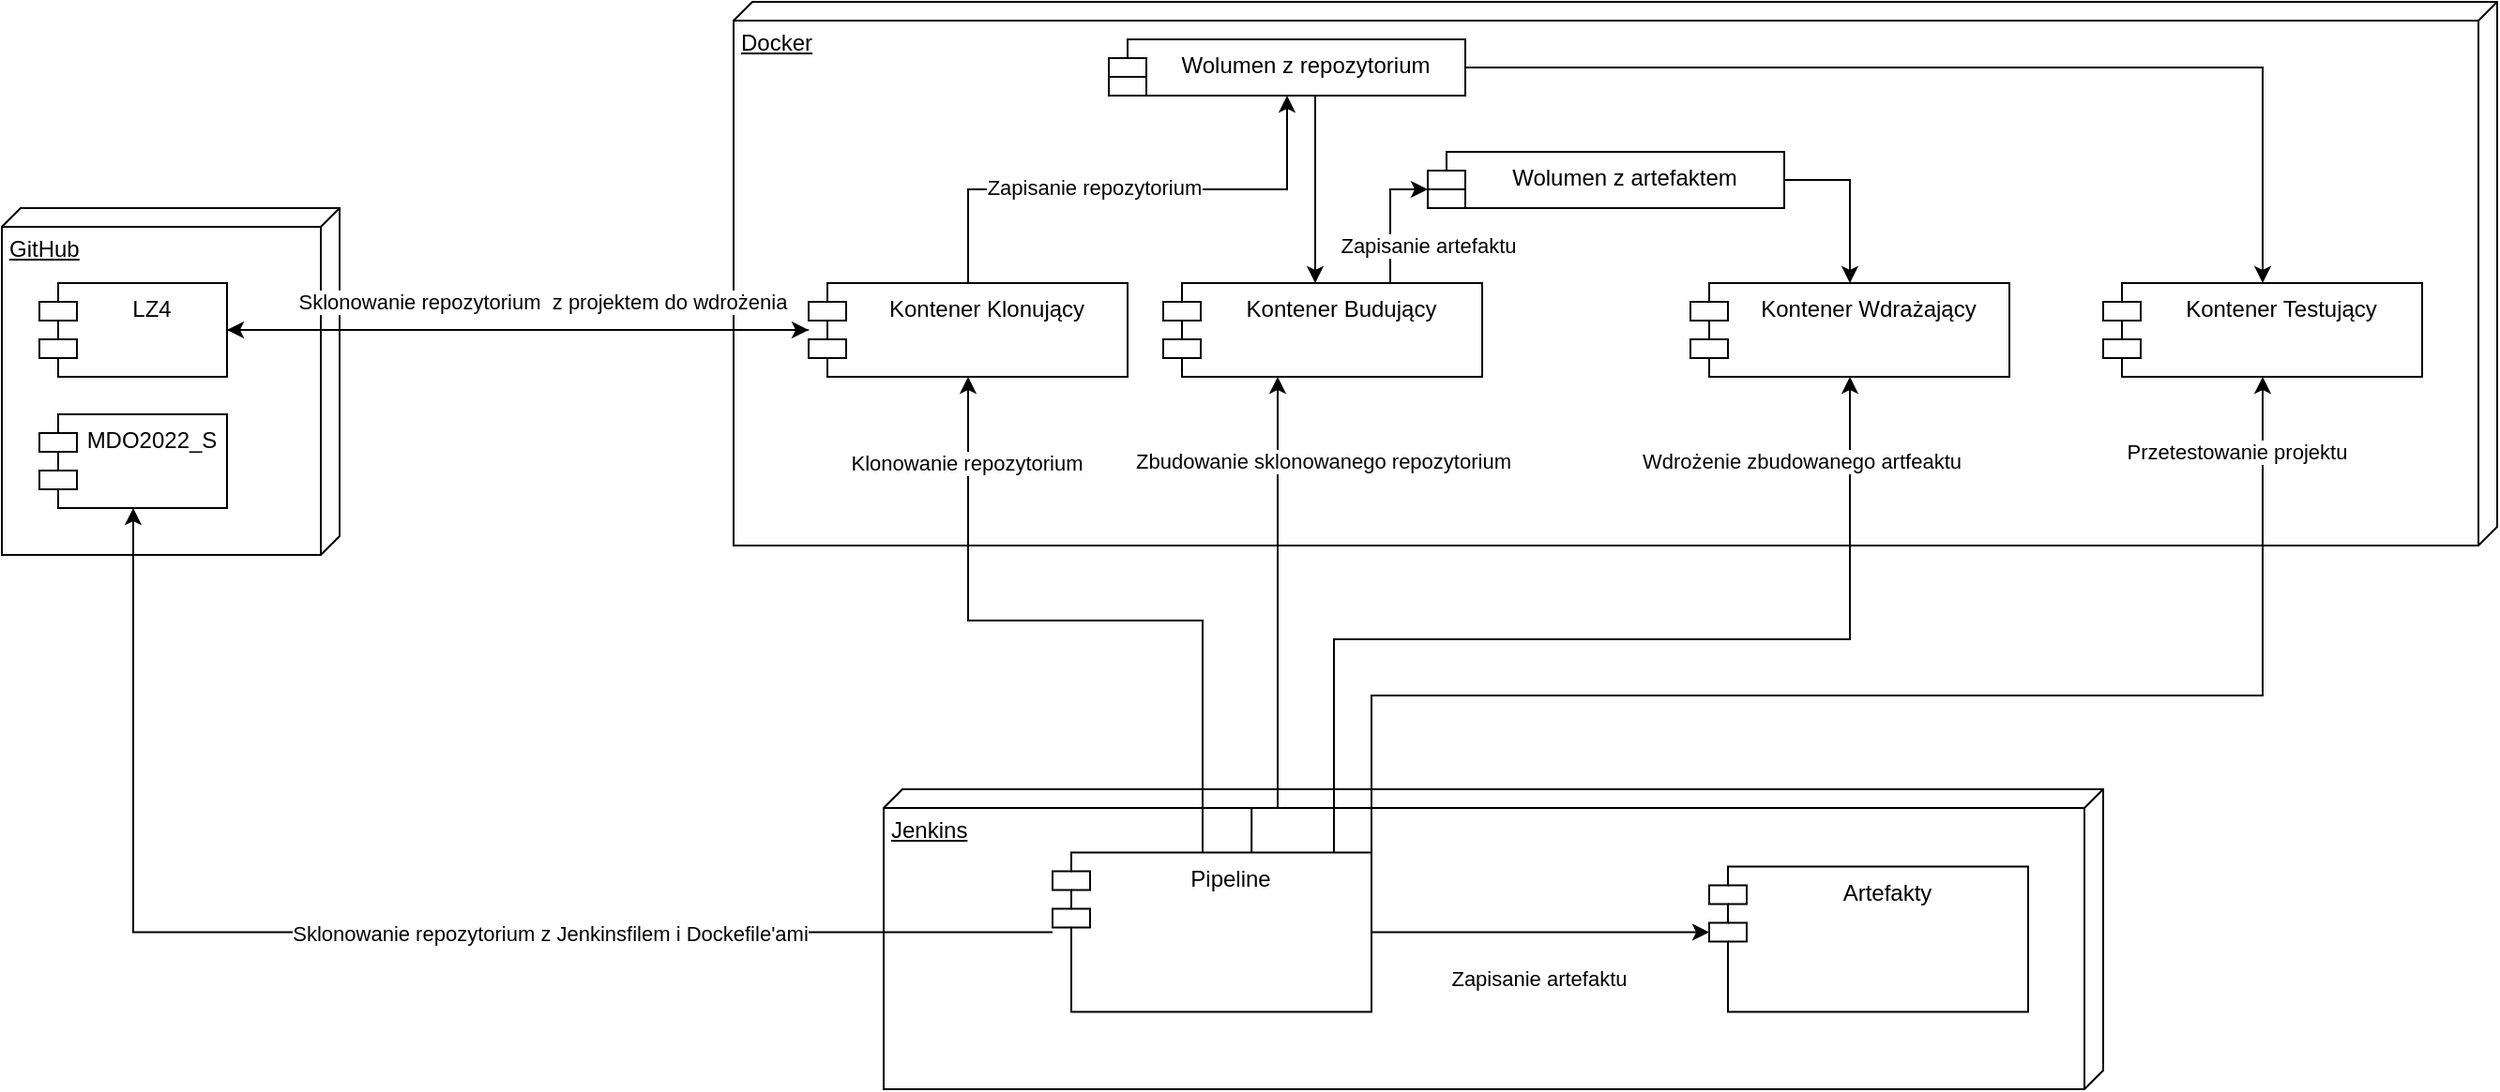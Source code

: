 <mxfile version="17.1.4" type="device"><diagram id="JdCU9DMWiqAgp52hcnjq" name="Page-1"><mxGraphModel dx="2836" dy="2332" grid="1" gridSize="10" guides="1" tooltips="1" connect="1" arrows="1" fold="1" page="1" pageScale="1" pageWidth="827" pageHeight="1169" math="0" shadow="0"><root><mxCell id="0"/><mxCell id="1" parent="0"/><mxCell id="19H4E20o4Ic2Ws80Qurs-1" value="Jenkins" style="verticalAlign=top;align=left;spacingTop=8;spacingLeft=2;spacingRight=12;shape=cube;size=10;direction=south;fontStyle=4;html=1;" vertex="1" parent="1"><mxGeometry x="360" y="330" width="650" height="160" as="geometry"/></mxCell><mxCell id="19H4E20o4Ic2Ws80Qurs-4" value="GitHub" style="verticalAlign=top;align=left;spacingTop=8;spacingLeft=2;spacingRight=12;shape=cube;size=10;direction=south;fontStyle=4;html=1;" vertex="1" parent="1"><mxGeometry x="-110" y="20" width="180" height="185" as="geometry"/></mxCell><mxCell id="19H4E20o4Ic2Ws80Qurs-5" value="Docker" style="verticalAlign=top;align=left;spacingTop=8;spacingLeft=2;spacingRight=12;shape=cube;size=10;direction=south;fontStyle=4;html=1;" vertex="1" parent="1"><mxGeometry x="280" y="-90" width="940" height="290" as="geometry"/></mxCell><mxCell id="19H4E20o4Ic2Ws80Qurs-13" style="edgeStyle=orthogonalEdgeStyle;rounded=0;orthogonalLoop=1;jettySize=auto;html=1;" edge="1" parent="1" source="19H4E20o4Ic2Ws80Qurs-6" target="19H4E20o4Ic2Ws80Qurs-12"><mxGeometry relative="1" as="geometry"><Array as="points"><mxPoint x="760" y="406"/><mxPoint x="760" y="406"/></Array></mxGeometry></mxCell><mxCell id="19H4E20o4Ic2Ws80Qurs-14" value="Zapisanie artefaktu" style="edgeLabel;html=1;align=center;verticalAlign=middle;resizable=0;points=[];" vertex="1" connectable="0" parent="19H4E20o4Ic2Ws80Qurs-13"><mxGeometry x="-0.228" y="-1" relative="1" as="geometry"><mxPoint x="19" y="23" as="offset"/></mxGeometry></mxCell><mxCell id="19H4E20o4Ic2Ws80Qurs-15" style="edgeStyle=orthogonalEdgeStyle;rounded=0;orthogonalLoop=1;jettySize=auto;html=1;" edge="1" parent="1" source="19H4E20o4Ic2Ws80Qurs-6" target="19H4E20o4Ic2Ws80Qurs-7"><mxGeometry relative="1" as="geometry"><Array as="points"><mxPoint x="530" y="240"/><mxPoint x="405" y="240"/></Array></mxGeometry></mxCell><mxCell id="19H4E20o4Ic2Ws80Qurs-19" value="Klonowanie repozytorium" style="edgeLabel;html=1;align=center;verticalAlign=middle;resizable=0;points=[];" vertex="1" connectable="0" parent="19H4E20o4Ic2Ws80Qurs-15"><mxGeometry x="0.758" y="1" relative="1" as="geometry"><mxPoint as="offset"/></mxGeometry></mxCell><mxCell id="19H4E20o4Ic2Ws80Qurs-16" style="edgeStyle=orthogonalEdgeStyle;rounded=0;orthogonalLoop=1;jettySize=auto;html=1;exitX=0.624;exitY=0;exitDx=0;exitDy=0;exitPerimeter=0;" edge="1" parent="1" source="19H4E20o4Ic2Ws80Qurs-6" target="19H4E20o4Ic2Ws80Qurs-9"><mxGeometry relative="1" as="geometry"><Array as="points"><mxPoint x="570" y="340"/></Array></mxGeometry></mxCell><mxCell id="19H4E20o4Ic2Ws80Qurs-28" value="Zbudowanie sklonowanego repozytorium" style="edgeLabel;html=1;align=center;verticalAlign=middle;resizable=0;points=[];" vertex="1" connectable="0" parent="19H4E20o4Ic2Ws80Qurs-16"><mxGeometry x="0.701" y="2" relative="1" as="geometry"><mxPoint x="26" y="5" as="offset"/></mxGeometry></mxCell><mxCell id="19H4E20o4Ic2Ws80Qurs-17" style="edgeStyle=orthogonalEdgeStyle;rounded=0;orthogonalLoop=1;jettySize=auto;html=1;" edge="1" parent="1" source="19H4E20o4Ic2Ws80Qurs-6" target="19H4E20o4Ic2Ws80Qurs-11"><mxGeometry relative="1" as="geometry"><Array as="points"><mxPoint x="620" y="280"/><mxPoint x="1095" y="280"/></Array></mxGeometry></mxCell><mxCell id="19H4E20o4Ic2Ws80Qurs-37" value="Przetestowanie projektu" style="edgeLabel;html=1;align=center;verticalAlign=middle;resizable=0;points=[];" vertex="1" connectable="0" parent="19H4E20o4Ic2Ws80Qurs-17"><mxGeometry x="-0.224" y="3" relative="1" as="geometry"><mxPoint x="261" y="-127" as="offset"/></mxGeometry></mxCell><mxCell id="19H4E20o4Ic2Ws80Qurs-18" style="edgeStyle=orthogonalEdgeStyle;rounded=0;orthogonalLoop=1;jettySize=auto;html=1;" edge="1" parent="1" source="19H4E20o4Ic2Ws80Qurs-6" target="19H4E20o4Ic2Ws80Qurs-10"><mxGeometry relative="1" as="geometry"><Array as="points"><mxPoint x="600" y="250"/><mxPoint x="875" y="250"/></Array></mxGeometry></mxCell><mxCell id="19H4E20o4Ic2Ws80Qurs-36" value="Wdrożenie zbudowanego artfeaktu" style="edgeLabel;html=1;align=center;verticalAlign=middle;resizable=0;points=[];" vertex="1" connectable="0" parent="19H4E20o4Ic2Ws80Qurs-18"><mxGeometry x="0.006" y="2" relative="1" as="geometry"><mxPoint x="96" y="-93" as="offset"/></mxGeometry></mxCell><mxCell id="19H4E20o4Ic2Ws80Qurs-22" style="edgeStyle=orthogonalEdgeStyle;rounded=0;orthogonalLoop=1;jettySize=auto;html=1;" edge="1" parent="1" source="19H4E20o4Ic2Ws80Qurs-6" target="19H4E20o4Ic2Ws80Qurs-24"><mxGeometry relative="1" as="geometry"/></mxCell><mxCell id="19H4E20o4Ic2Ws80Qurs-23" value="Sklonowanie repozytorium z Jenkinsfilem i Dockefile'ami" style="edgeLabel;html=1;align=center;verticalAlign=middle;resizable=0;points=[];" vertex="1" connectable="0" parent="19H4E20o4Ic2Ws80Qurs-22"><mxGeometry x="-0.066" y="4" relative="1" as="geometry"><mxPoint x="66" y="-4" as="offset"/></mxGeometry></mxCell><mxCell id="19H4E20o4Ic2Ws80Qurs-6" value="Pipeline" style="shape=module;align=left;spacingLeft=20;align=center;verticalAlign=top;" vertex="1" parent="1"><mxGeometry x="450" y="363.75" width="170" height="85" as="geometry"/></mxCell><mxCell id="19H4E20o4Ic2Ws80Qurs-26" style="edgeStyle=orthogonalEdgeStyle;rounded=0;orthogonalLoop=1;jettySize=auto;html=1;" edge="1" parent="1" source="19H4E20o4Ic2Ws80Qurs-7" target="19H4E20o4Ic2Ws80Qurs-25"><mxGeometry relative="1" as="geometry"/></mxCell><mxCell id="19H4E20o4Ic2Ws80Qurs-27" value="Sklonowanie repozytorium&amp;nbsp; z projektem do wdrożenia" style="edgeLabel;html=1;align=center;verticalAlign=middle;resizable=0;points=[];" vertex="1" connectable="0" parent="19H4E20o4Ic2Ws80Qurs-26"><mxGeometry x="0.095" y="-4" relative="1" as="geometry"><mxPoint x="27" y="-11" as="offset"/></mxGeometry></mxCell><mxCell id="19H4E20o4Ic2Ws80Qurs-32" style="edgeStyle=orthogonalEdgeStyle;rounded=0;orthogonalLoop=1;jettySize=auto;html=1;" edge="1" parent="1" source="19H4E20o4Ic2Ws80Qurs-7" target="19H4E20o4Ic2Ws80Qurs-29"><mxGeometry relative="1" as="geometry"/></mxCell><mxCell id="19H4E20o4Ic2Ws80Qurs-33" value="Zapisanie repozytorium" style="edgeLabel;html=1;align=center;verticalAlign=middle;resizable=0;points=[];" vertex="1" connectable="0" parent="19H4E20o4Ic2Ws80Qurs-32"><mxGeometry x="-0.146" y="1" relative="1" as="geometry"><mxPoint x="1" as="offset"/></mxGeometry></mxCell><mxCell id="19H4E20o4Ic2Ws80Qurs-7" value="Kontener Klonujący" style="shape=module;align=left;spacingLeft=20;align=center;verticalAlign=top;" vertex="1" parent="1"><mxGeometry x="320" y="60" width="170" height="50" as="geometry"/></mxCell><mxCell id="19H4E20o4Ic2Ws80Qurs-38" style="edgeStyle=orthogonalEdgeStyle;rounded=0;orthogonalLoop=1;jettySize=auto;html=1;" edge="1" parent="1" source="19H4E20o4Ic2Ws80Qurs-9" target="19H4E20o4Ic2Ws80Qurs-30"><mxGeometry relative="1" as="geometry"><Array as="points"><mxPoint x="630" y="10"/></Array></mxGeometry></mxCell><mxCell id="19H4E20o4Ic2Ws80Qurs-41" value="Zapisanie artefaktu" style="edgeLabel;html=1;align=center;verticalAlign=middle;resizable=0;points=[];" vertex="1" connectable="0" parent="19H4E20o4Ic2Ws80Qurs-38"><mxGeometry x="0.185" y="4" relative="1" as="geometry"><mxPoint x="24" y="21" as="offset"/></mxGeometry></mxCell><mxCell id="19H4E20o4Ic2Ws80Qurs-9" value="Kontener Budujący" style="shape=module;align=left;spacingLeft=20;align=center;verticalAlign=top;" vertex="1" parent="1"><mxGeometry x="509" y="60" width="170" height="50" as="geometry"/></mxCell><mxCell id="19H4E20o4Ic2Ws80Qurs-10" value="Kontener Wdrażający" style="shape=module;align=left;spacingLeft=20;align=center;verticalAlign=top;" vertex="1" parent="1"><mxGeometry x="790" y="60" width="170" height="50" as="geometry"/></mxCell><mxCell id="19H4E20o4Ic2Ws80Qurs-11" value="Kontener Testujący" style="shape=module;align=left;spacingLeft=20;align=center;verticalAlign=top;" vertex="1" parent="1"><mxGeometry x="1010" y="60" width="170" height="50" as="geometry"/></mxCell><mxCell id="19H4E20o4Ic2Ws80Qurs-12" value="Artefakty" style="shape=module;align=left;spacingLeft=20;align=center;verticalAlign=top;" vertex="1" parent="1"><mxGeometry x="800" y="371.25" width="170" height="77.5" as="geometry"/></mxCell><mxCell id="19H4E20o4Ic2Ws80Qurs-24" value="MDO2022_S" style="shape=module;align=left;spacingLeft=20;align=center;verticalAlign=top;" vertex="1" parent="1"><mxGeometry x="-90" y="130" width="100" height="50" as="geometry"/></mxCell><mxCell id="19H4E20o4Ic2Ws80Qurs-42" style="edgeStyle=orthogonalEdgeStyle;rounded=0;orthogonalLoop=1;jettySize=auto;html=1;" edge="1" parent="1" source="19H4E20o4Ic2Ws80Qurs-25" target="19H4E20o4Ic2Ws80Qurs-7"><mxGeometry relative="1" as="geometry"/></mxCell><mxCell id="19H4E20o4Ic2Ws80Qurs-25" value="LZ4" style="shape=module;align=left;spacingLeft=20;align=center;verticalAlign=top;" vertex="1" parent="1"><mxGeometry x="-90" y="60" width="100" height="50" as="geometry"/></mxCell><mxCell id="19H4E20o4Ic2Ws80Qurs-34" style="edgeStyle=orthogonalEdgeStyle;rounded=0;orthogonalLoop=1;jettySize=auto;html=1;" edge="1" parent="1" source="19H4E20o4Ic2Ws80Qurs-29" target="19H4E20o4Ic2Ws80Qurs-9"><mxGeometry relative="1" as="geometry"><Array as="points"><mxPoint x="590" y="20"/><mxPoint x="590" y="20"/></Array></mxGeometry></mxCell><mxCell id="19H4E20o4Ic2Ws80Qurs-35" style="edgeStyle=orthogonalEdgeStyle;rounded=0;orthogonalLoop=1;jettySize=auto;html=1;" edge="1" parent="1" source="19H4E20o4Ic2Ws80Qurs-29" target="19H4E20o4Ic2Ws80Qurs-11"><mxGeometry relative="1" as="geometry"><Array as="points"><mxPoint x="1095" y="-55"/></Array></mxGeometry></mxCell><mxCell id="19H4E20o4Ic2Ws80Qurs-29" value="Wolumen z repozytorium" style="shape=module;align=left;spacingLeft=20;align=center;verticalAlign=top;" vertex="1" parent="1"><mxGeometry x="480" y="-70" width="190" height="30" as="geometry"/></mxCell><mxCell id="19H4E20o4Ic2Ws80Qurs-40" style="edgeStyle=orthogonalEdgeStyle;rounded=0;orthogonalLoop=1;jettySize=auto;html=1;" edge="1" parent="1" source="19H4E20o4Ic2Ws80Qurs-30" target="19H4E20o4Ic2Ws80Qurs-10"><mxGeometry relative="1" as="geometry"><Array as="points"><mxPoint x="875" y="5"/></Array></mxGeometry></mxCell><mxCell id="19H4E20o4Ic2Ws80Qurs-30" value="Wolumen z artefaktem" style="shape=module;align=left;spacingLeft=20;align=center;verticalAlign=top;" vertex="1" parent="1"><mxGeometry x="650" y="-10" width="190" height="30" as="geometry"/></mxCell></root></mxGraphModel></diagram></mxfile>